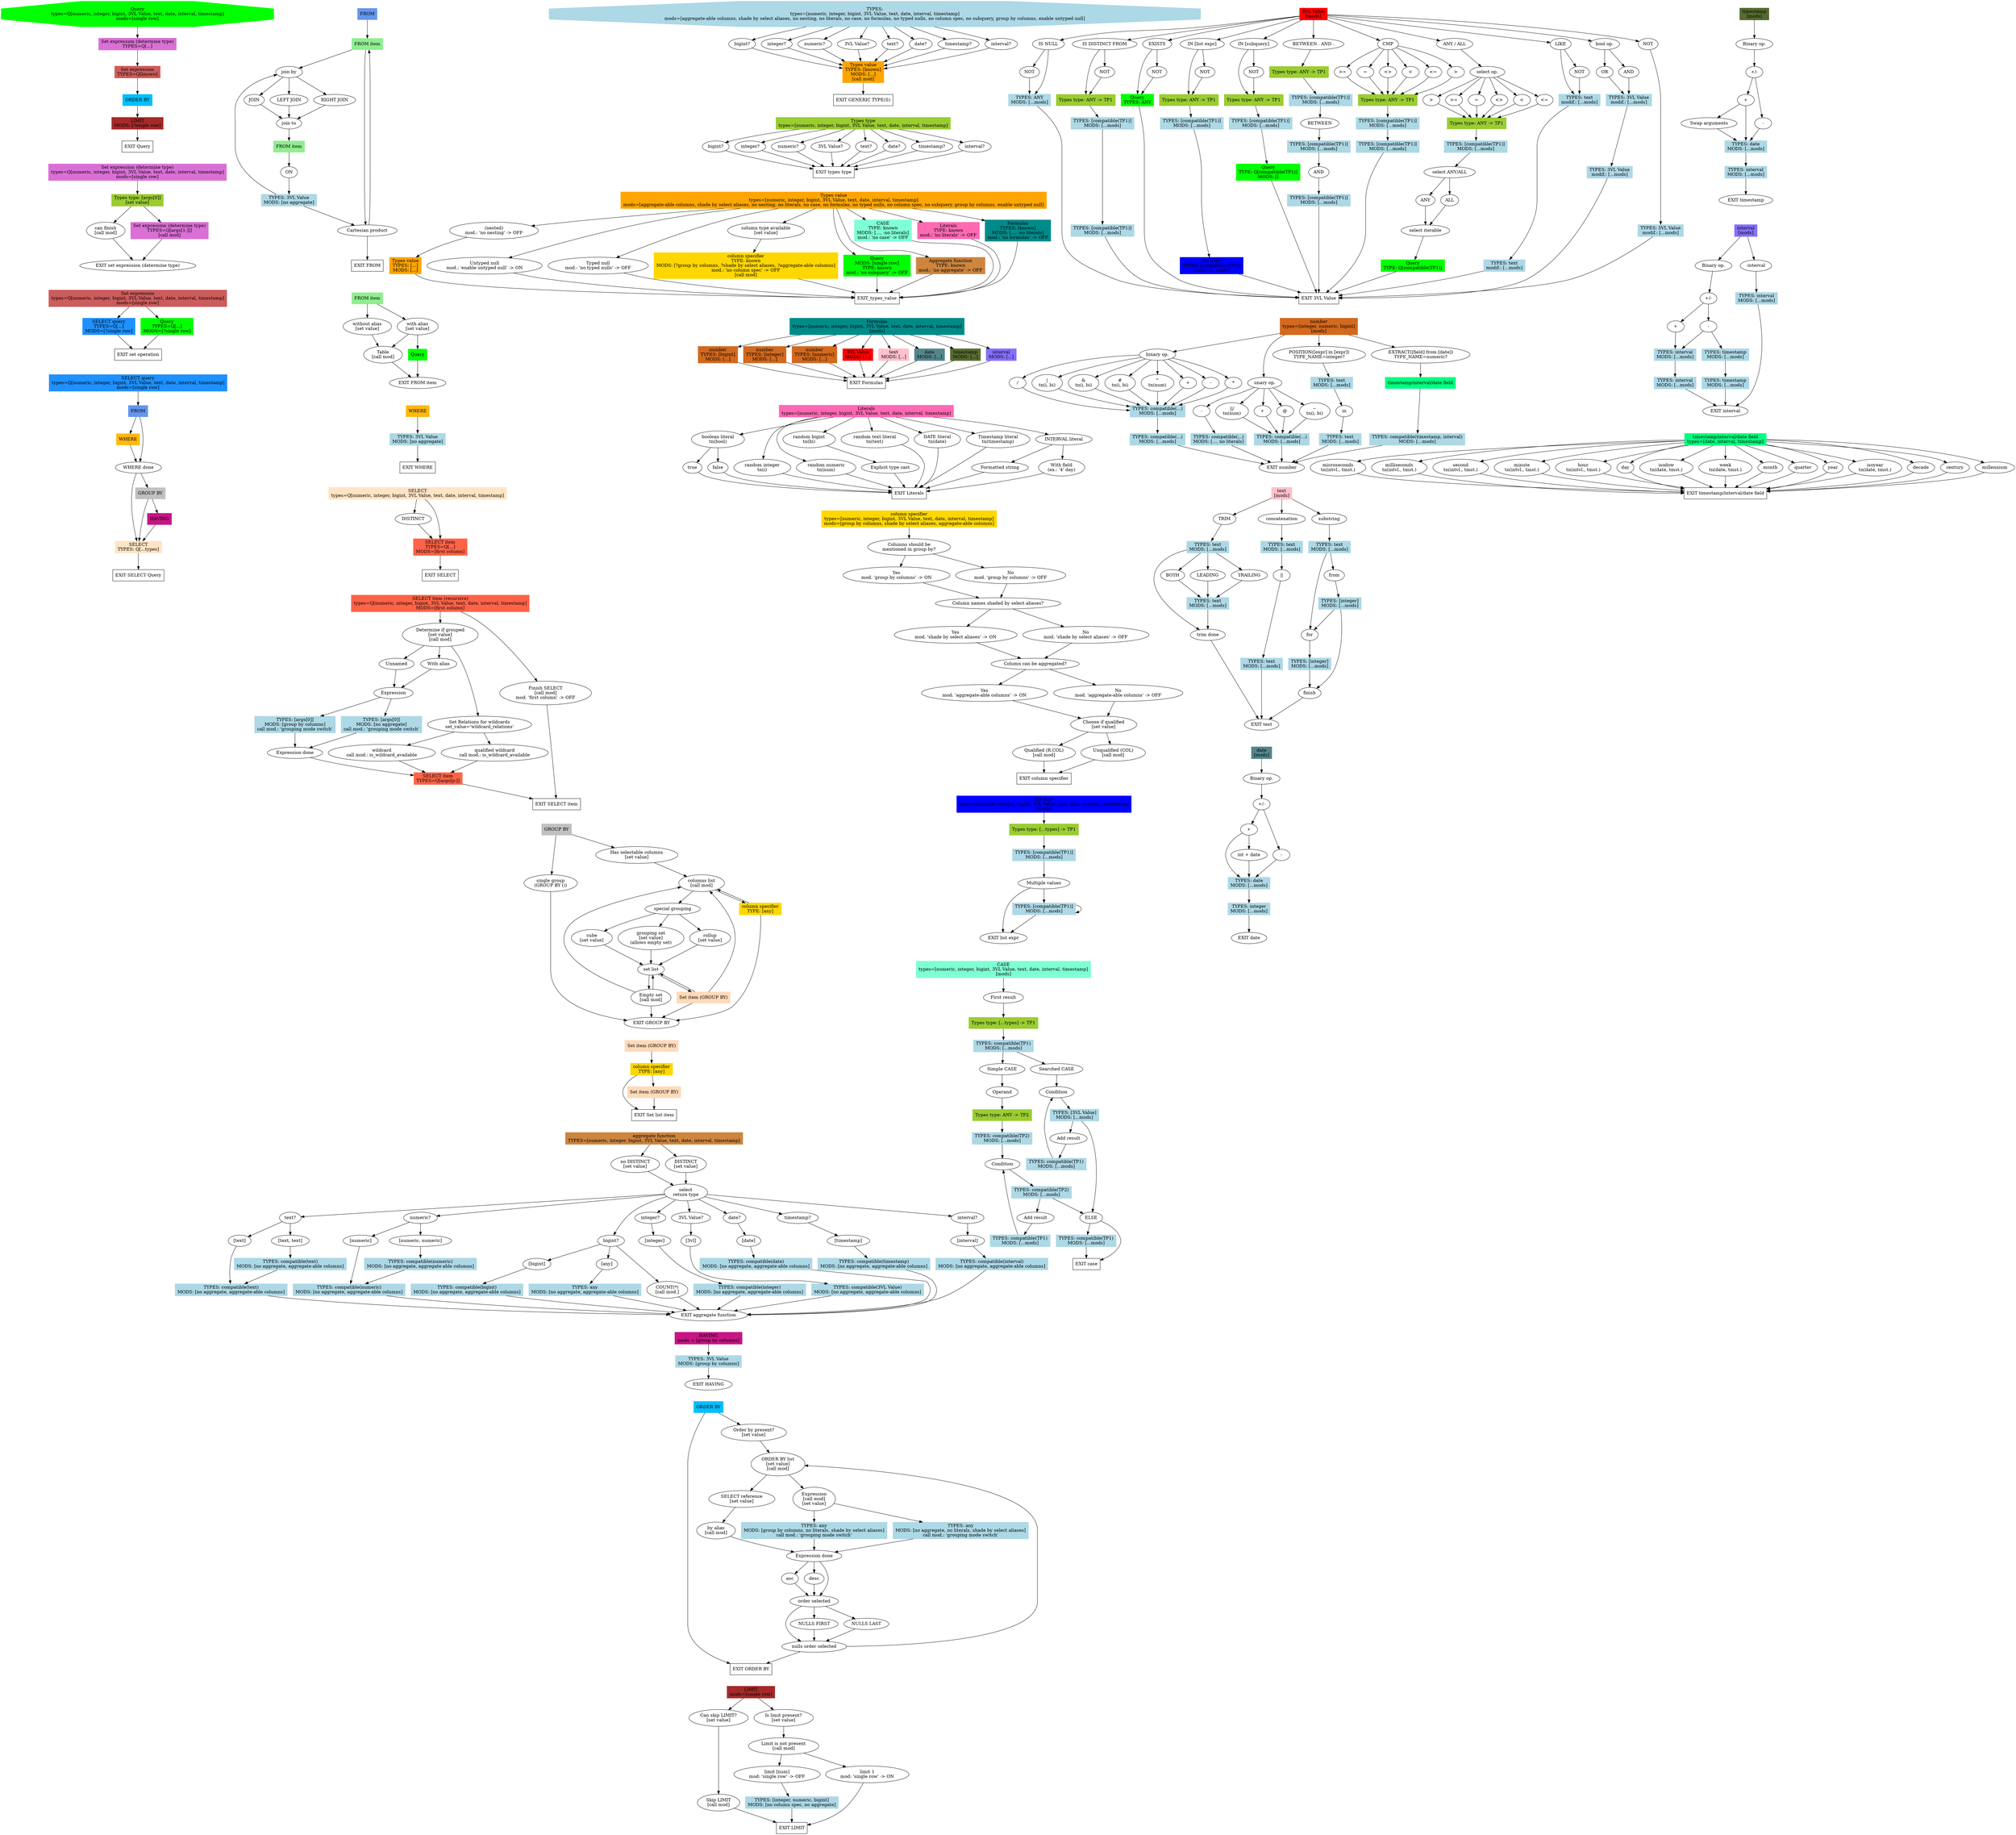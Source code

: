 # Structure is ALWAYS as follows:
# 1. General rule is place function definitions inside their own subgraphs.
# 2. Functional node begins from the node_name node.

# 3. Function definitions & calls look as follows:
# 1) Definitions:
# subgraph def_{node_name} {
#     {node_name} [
#         TYPES="[{type_name}, ...]" (multiple type variants can be choosen, none can be choosen)
#         MODS="[{mod_name}, ...]"
#         uses_wrapped_types="true" (whether to wrap types into the subgraph's type, if subgraph has an inner type)
#         ...
#     ]
#     EXIT_{node_name} [label="EXIT {node_label}"]
#     ...
# }
# 2) Calls (execution will move to a root of a different subgraph):
#     call{caller_num}_{node_name} [
#         TYPES="[{type_name}, ...]" OR "[any]" OR "[known]" OR "[compatible]" OR "[...]" (passes all argument types further),
#         MODS="[{mod_name}, ...]" OR "[...]" (passes all argument modifiers further),
#         ...
#     ]
#
# TYPE, TYPES and MOD in definitions are only for type-checking.
# All specified types of modifiers (TYPE, TYPES, MOD) are required to be passed by caller.
# If TYPES="[any]", all types are selected.
# If TYPES="[compatible]" or TYPES="[known]", the types are popped from the reprective stacks.
# from the respective stacks

# 4. Typed node (with a question mark at the end in definition label):
# {node_name} [TYPE_NAME="type_name"]
# TYPE_NAME is the name of a type listed in function declaration.
# The node will be turned off or on respective to the types passed to function call.

# 4.1 A node with a modifier
# {node_name} [modifier="[trig_name]", modifier_mode="on"/"off"]
# if `modifier` is present in the modifiers, turn the node on or off according to the modifier_mode.

# 4.2 A node with a call modifier
# {node_name} [call_modifier="[call_trig_name]"]
# if the function corresponding to call_trig_name returns true (handler registered in code),
# the node is on. Otherwise, it is off.

# 5. Exit a callable node:
# EXIT_{node_name} [label="EXIT {node_label}"]

# 6. Call a callable node with params:
# call{caller_num}_{node_name} [TYPES={...}, MODS={...}, ...]
# ... -> call...
# there can be multiple callers, so each caller should have a unique id
# values of TYPES and MOD are exact mathes to those in definition

# 7. Call a callable node without params:
# call{caller_num}_{node_name} [...]
# ... -> call...

# 8. These are ignored:
# 1) ... -> ... [color=none]
# 2) Graphviz params in [] (label, shape...)

# 9. Define a node before referencing it:
# FROM []
# Query -> FROM

# 10. Don't do this:
# ... -> ... -> ...

# 11. subgraph ignore {} is completely ignored

# 12. Do NOT use block comments /* */

# 13 [temporary]. Mark nodes that will generate a literal value with 100%
# probability as node[literal="t"]

# 14. To use modifiers provided in arguments, mark a node with modifier="MOD. NAME", modifier_mode="off" / modifier_mode="on"

digraph G {
    subgraph def_Query {
        Query [TYPES="Q[numeric, integer, bigint, 3VL Value, text, date, interval, timestamp]", MODS="[single row]", label="Query\ntypes=Q[numeric, integer, bigint, 3VL Value, text, date, interval, timestamp]\nmods=[single row]", shape=octagon, style=filled, color=green]
        EXIT_Query [label="EXIT Query", shape=rectangle]

        call1_set_expression_determine_type [TYPES="Q[...]", label="Set expression (determine type)\nTYPES=Q[...]", shape=rectangle, color=orchid, style=filled]
        Query -> call1_set_expression_determine_type

        call0_set_expression [TYPES="Q[known]", MODS="[?single row]", label="Set expression\nTYPES=Q[known]", shape=rectangle, color=indianred, style=filled]
        call1_set_expression_determine_type -> call0_set_expression

        call0_ORDER_BY [label="ORDER BY", shape=rectangle, style=filled, color=deepskyblue]
        call0_set_expression -> call0_ORDER_BY

        call0_LIMIT [label="LIMIT\nMODS: [?single row]", MODS="[?single row]", shape=rectangle, style=filled, color=brown]
        call0_ORDER_BY -> call0_LIMIT
        call0_LIMIT -> EXIT_Query
    }

    subgraph def_set_expression_determine_type {
        set_expression_determine_type [TYPES="Q[numeric, integer, bigint, 3VL Value, text, date, interval, timestamp]", MODS="[single row]", label="Set expression (determine type)\ntypes=Q[numeric, integer, bigint, 3VL Value, text, date, interval, timestamp]\nmods=[single row]", shape=rectangle, style=filled, color=orchid]
        EXIT_set_expression_determine_type [label="EXIT set expression (determine type)"]

        call9_types_type [TYPES="[known]", label="Types type: [args[0]]\n[set value]", shape=rectangle, color=yellowgreen, style=filled, set_value="QueryTypeNotExhaustedValue"]
        set_expression_determine_type -> call9_types_type

        set_expression_determine_type_can_finish [label="can finish\n[call mod]", call_modifier="QueryTypeNotExhaustedModifier"]
        call9_types_type -> set_expression_determine_type_can_finish
        set_expression_determine_type_can_finish -> EXIT_set_expression_determine_type

        call0_set_expression_determine_type [TYPES="Q[known]", label="Set expression (determine type)\nTYPES=Q[args[1:]]]\n[call mod]", call_modifier="QueryTypeNotExhaustedModifier", shape=rectangle, style=filled, color=orchid]
        call9_types_type -> call0_set_expression_determine_type
        call0_set_expression_determine_type -> EXIT_set_expression_determine_type
    }

    subgraph def_set_expression {
        set_expression [TYPES="Q[numeric, integer, bigint, 3VL Value, text, date, interval, timestamp]", MODS="[single row, no union except, no intersect]", label="Set expression\ntypes=Q[numeric, integer, bigint, 3VL Value, text, date, interval, timestamp]\nmods=[single row]", shape=rectangle, style=filled, color=indianred]
        EXIT_set_expression [label="EXIT set operation", shape=rectangle]

        call0_SELECT_query [TYPES="Q[...]", MODS="[?single row]", label="SELECT query\nTYPES=Q[...]\nMODS=[?single row]", shape=rectangle, color=dodgerblue, style=filled]
        set_expression -> call0_SELECT_query
        call0_SELECT_query -> EXIT_set_expression

        call7_Query [TYPES="Q[...]", MODS="[?single row]", label="Query\nTYPES=Q[...]\nMODS=[?single row]", shape=rectangle, style=filled, color=green]
        set_expression -> call7_Query
        call7_Query -> EXIT_set_expression

        // manage operation precedence entirely in graph:
        // if we have union or except, we forbid [union, except] on the right.
        // Only intersect is stronger and can be placed on the right, but left can have anything
        // if we have intersect, none are stronger, so we forbid [union, except, intersect] on the right
        // and [union, except] on the left, since intersect can still be placed on the left.

        // set_expression_set_operation [label="Set operation\nmod.: 'single row' -> OFF", modifier="single row", modifier_mode="off"]
        // set_expression -> set_expression_set_operation

        // call5_Query [TYPES="Q[...]", label="Query\nTYPES=Q[...]", shape=rectangle, style=filled, color=green]
        // call6_Query [TYPES="Q[...]", label="Query\nTYPES=Q[...]", shape=rectangle, style=filled, color=green]
        // call5_Query -> call6_Query
        // call6_Query -> EXIT_set_expression

        // call3_set_expression [TYPES="Q[...]", MODS="[no union except]" label="Set operation\nTYPES=Q[...]\nMODS=[no union except]", shape=rectangle, color=indianred, style=filled]
        // call3_set_expression -> call6_Query
        // call4_set_expression [TYPES="Q[...]", MODS="[no union except, no intersect]", label="Set operation\nTYPES=Q[...]\nMODS=[no union except, no intersect]", shape=rectangle, color=indianred, style=filled]
        // call3_set_expression -> call4_set_expression
        // call4_set_expression -> EXIT_set_expression

        // query_set_op_intersect [label="intersect\nmod.: 'no intersect' -> OFF", modifier="no intersect", modifier_mode="off"]
        // set_expression_set_operation -> query_set_op_intersect
        // query_set_op_intersect -> call3_set_expression
        // query_set_op_intersect -> call5_Query

        // call2_set_expression [TYPES="Q[...]", MODS="[]" label="Set operation\nTYPES=Q[...]\nMODS=[]", shape=rectangle, color=indianred, style=filled]
        // call2_set_expression -> call6_Query
        // call5_set_expression [TYPES="Q[...]", MODS="[no union except]", label="Set operation\nTYPES=Q[...]\nMODS=[no union except]", shape=rectangle, color=indianred, style=filled]
        // call2_set_expression -> call5_set_expression
        // call5_set_expression -> EXIT_set_expression

        // query_set_op_union [label="union\nmod.: 'no union except' -> OFF", modifier="no union except", modifier_mode="off"]
        // set_expression_set_operation -> query_set_op_union
        // query_set_op_union -> call2_set_expression
        // query_set_op_union -> call5_Query

        // query_set_op_except [label="except\nmod.: 'no union except' -> OFF", modifier="no union except", modifier_mode="off"]
        // set_expression_set_operation -> query_set_op_except
        // query_set_op_except -> call2_set_expression
        // query_set_op_except -> call5_Query
    }

    subgraph def_SELECT_query {
        SELECT_query [TYPES="Q[numeric, integer, bigint, 3VL Value, text, date, interval, timestamp]", MODS="[single row]", label="SELECT query\ntypes=Q[numeric, integer, bigint, 3VL Value, text, date, interval, timestamp]\nmods=[single row]", shape=rectangle, style=filled, color=dodgerblue]
        EXIT_SELECT_query [label="EXIT SELECT Query", shape=rectangle]

        call0_FROM [label="FROM", shape=rectangle, color=cornflowerblue, style=filled]
        SELECT_query -> call0_FROM

        call0_WHERE [label="WHERE", shape=rectangle, style=filled, color=darkgoldenrod1]
        call0_FROM -> call0_WHERE

        WHERE_done [label="WHERE done"]
        call0_FROM -> WHERE_done
        call0_WHERE -> WHERE_done

        call0_SELECT [label="SELECT\nTYPES: Q[...types]", TYPES="Q[...]", shape=rectangle, style=filled, color=bisque]
        WHERE_done -> call0_SELECT
        call0_SELECT -> EXIT_SELECT_query
        
        call0_GROUP_BY [label="GROUP BY", shape=rectangle, style=filled, color=gray]
        WHERE_done -> call0_GROUP_BY
        call0_GROUP_BY -> call0_SELECT

        call0_HAVING [label="HAVING", shape=rectangle, style=filled, color=mediumvioletred]
        call0_GROUP_BY -> call0_HAVING
        call0_HAVING -> call0_SELECT
    }

    subgraph def_FROM {
        FROM [shape=rectangle, color=cornflowerblue, style=filled]
        EXIT_FROM [label="EXIT FROM", shape=rectangle]

        // FROM -> EXIT_FROM

        call0_FROM_item [label="FROM item", shape=rectangle, style=filled, color=lightgreen]
        FROM -> call0_FROM_item

        FROM_join_by [label="join by"]
        call0_FROM_item -> FROM_join_by

        FROM_join_to [label="join to"]

        FROM_join_join [label="JOIN"]
        FROM_join_by -> FROM_join_join
        FROM_join_join -> FROM_join_to
        FROM_left_join [label="LEFT JOIN"]
        FROM_join_by -> FROM_left_join
        FROM_left_join -> FROM_join_to
        FROM_right_join [label="RIGHT JOIN"]
        FROM_join_by -> FROM_right_join
        FROM_right_join -> FROM_join_to
        // Reason for turning off: FULL JOIN is only supported with merge-joinable or hash-joinable join conditions
        // To turn this on, you have to provide 'no subquery' and possibly other mods to 'on' in case of full outer join
        // FROM_full_join [label="FULL JOIN"]
        // FROM_join_by -> FROM_full_join
        // FROM_full_join -> FROM_join_to

        FROM_join_on [label="ON"]
        call1_FROM_item [label="FROM item", shape=rectangle, style=filled, color=lightgreen]
        FROM_join_to -> call1_FROM_item
        call1_FROM_item -> FROM_join_on

        call83_types [TYPES="[3VL Value]", MODS="[no aggregate]", label="TYPES: 3VL Value\nMODS: [no aggregate]", shape=rectangle, style=filled, color=lightblue]
        FROM_join_on -> call83_types
        call83_types -> FROM_join_by

        FROM_cartesian_product [label="Cartesian product"]
        FROM_cartesian_product -> EXIT_FROM
        call0_FROM_item -> FROM_cartesian_product
        FROM_cartesian_product -> call0_FROM_item
        call83_types -> FROM_cartesian_product
    }

    subgraph def_FROM_item {
        FROM_item [label="FROM item", shape=rectangle, style=filled, color=lightgreen]
        EXIT_FROM_item [label="EXIT FROM item"]

        FROM_item_alias [label="with alias\n[set value]", set_value="available_table_names"]
        FROM_item -> FROM_item_alias

        FROM_item_no_alias [label="without alias\n[set value]", set_value="available_table_names"]
        FROM_item -> FROM_item_no_alias

        FROM_item_table [label="Table\n[call mod]", call_modifier="from_table_names_available"]
        FROM_item_no_alias -> FROM_item_table
        FROM_item_alias -> FROM_item_table
        FROM_item_table -> EXIT_FROM_item

        call0_Query [label="Query", shape=rectangle, TYPES="Q[any]", MODS="[]", style=filled, color=green]
        FROM_item_alias -> call0_Query
        call0_Query -> EXIT_FROM_item
    }

    subgraph def_WHERE {
        WHERE [label="WHERE", shape=rectangle, style=filled, color=darkgoldenrod1]
        EXIT_WHERE [label="EXIT WHERE", shape=rectangle]

        call53_types [TYPES="[3VL Value]", MODS="[no aggregate]", label="TYPES: 3VL Value\nMODS: [no aggregate]", shape=rectangle, style=filled, color=lightblue]
        WHERE -> call53_types
        call53_types -> EXIT_WHERE
    }

    subgraph def_SELECT {
        SELECT [TYPES="Q[numeric, integer, bigint, 3VL Value, text, date, interval, timestamp]", MODS="[]", label="SELECT\ntypes=Q[numeric, integer, bigint, 3VL Value, text, date, interval, timestamp]", shape=rectangle, style=filled, color=bisque]
        EXIT_SELECT [label="EXIT SELECT", shape=rectangle]

        SELECT_DISTINCT [label="DISTINCT"]
        SELECT -> SELECT_DISTINCT

        call0_SELECT_item [TYPES="Q[...]", MODS="[first column]", label="SELECT item\nTYPES=Q[...]\nMODS=[first column]", shape=rectangle, style=filled, color=tomato]

        SELECT_DISTINCT -> call0_SELECT_item
        SELECT -> call0_SELECT_item

        call0_SELECT_item -> EXIT_SELECT
    }

    subgraph def_SELECT_item {
        SELECT_item [TYPES="Q[numeric, integer, bigint, 3VL Value, text, date, interval, timestamp]", MODS="[first column]", label="SELECT item (recursive)\ntypes=Q[numeric, integer, bigint, 3VL Value, text, date, interval, timestamp]\nMODS=[first column]", shape=rectangle, style=filled, color=tomato]
        EXIT_SELECT_item [label="EXIT SELECT item", shape=rectangle]

        SELECT_item_grouping_enabled [label="Determine if grouped\n[set value]\n[call mod]", set_value="grouping_enabled", call_modifier="CanAddMoreColumnsModifier"]
        SELECT_item -> SELECT_item_grouping_enabled

        SELECT_item_can_finish [label="Finish SELECT\n[call mod]\nmod. 'first column' -> OFF", call_modifier="CanAddMoreColumnsModifier", modifier="first column", modifier_mode="off"]
        SELECT_item -> SELECT_item_can_finish
        SELECT_item_can_finish -> EXIT_SELECT_item

        // no longer the first column
        call1_SELECT_item [TYPES="Q[known]", MODS="[]", label="SELECT item\nTYPES=Q[args[p:]]", shape=rectangle, style=filled, color=tomato]
        call1_SELECT_item -> EXIT_SELECT_item

        SELECT_unnamed_expr [label="Unnamed"]
        SELECT_expr_with_alias [label="With alias"]
        SELECT_item_grouping_enabled -> SELECT_unnamed_expr
        SELECT_item_grouping_enabled -> SELECT_expr_with_alias

        select_expr [label="Expression"]
        SELECT_unnamed_expr -> select_expr
        SELECT_expr_with_alias -> select_expr
        select_expr_done [label="Expression done"]
        select_expr_done -> call1_SELECT_item
        call73_types [label="TYPES: [args[0]]\nMODS: [group by columns]\ncall mod.: 'grouping mode switch'", TYPES="[known]", MODS="[group by columns]", call_modifier="grouping mode switch", shape=rectangle, style=filled, color=lightblue]
        select_expr -> call73_types
        call73_types -> select_expr_done
        call54_types [label="TYPES: [args[0]]\nMODS: [no aggregate]\ncall mod.: 'grouping mode switch'", TYPES="[known]", MODS="[no aggregate]", call_modifier="grouping mode switch", shape=rectangle, style=filled, color=lightblue]
        select_expr -> call54_types
        call54_types -> select_expr_done

        SELECT_tables_eligible_for_wildcard [label="Set Relations for wildcards\nset_value='wildcard_relations'", set_value="wildcard_relations"]
        SELECT_item_grouping_enabled -> SELECT_tables_eligible_for_wildcard

        SELECT_wildcard [label="wildcard\ncall mod.: is_wildcard_available", call_modifier="is_wildcard_available"]
        SELECT_tables_eligible_for_wildcard -> SELECT_wildcard
        SELECT_wildcard -> call1_SELECT_item

        SELECT_qualified_wildcard [label="qualified wildcard\ncall mod.: is_wildcard_available", call_modifier="is_wildcard_available"]
        SELECT_tables_eligible_for_wildcard -> SELECT_qualified_wildcard
        SELECT_qualified_wildcard -> call1_SELECT_item
    }

    subgraph def_GROUP_BY {
        GROUP_BY [label="GROUP BY", shape=rectangle, style=filled, color=gray]
        EXIT_GROUP_BY [label="EXIT GROUP BY"]

        group_by_single_group [label="single group\n(GROUP BY ())"]
        GROUP_BY -> group_by_single_group
        group_by_single_group -> EXIT_GROUP_BY

        has_accessible_columns [label="Has selectable columns\n[set value]", set_value="has_accessible_cols"]
        GROUP_BY -> has_accessible_columns
        grouping_column_list [label="columns list\n[call mod]", call_modifier="has_accessible_cols_mod"]
        has_accessible_columns -> grouping_column_list

        call1_column_spec [TYPES="[any]", MODS="[]", label="column specifier\nTYPE: [any]", shape=rectangle, style=filled, color=gold]
        grouping_column_list -> call1_column_spec
        call1_column_spec -> grouping_column_list
        call1_column_spec -> EXIT_GROUP_BY

        special_grouping [label="special grouping"]
        grouping_column_list -> special_grouping
        set_list [label="set list"]
        set_list_empty_allowed [label="Empty set\n[call mod]", call_modifier="empty set allowed"]
        set_list -> set_list_empty_allowed
        set_list_empty_allowed -> set_list
        set_list_empty_allowed -> grouping_column_list
        set_list_empty_allowed -> EXIT_GROUP_BY

        grouping_rollup [label="rollup\n[set value]", set_value="is_grouping_sets"]
        special_grouping -> grouping_rollup
        grouping_rollup -> set_list

        grouping_cube [label="cube\n[set value]", set_value="is_grouping_sets"]
        special_grouping -> grouping_cube
        grouping_cube -> set_list

        grouping_set [label="grouping set\n[set value]\n(allows empty set)", set_value="is_grouping_sets"]
        special_grouping -> grouping_set
        grouping_set -> set_list

        call1_set_item [label="Set item (GROUP BY)", shape=rectangle, style=filled, color=peachpuff]
        set_list -> call1_set_item
        call1_set_item -> set_list
        call1_set_item -> EXIT_GROUP_BY
        call1_set_item -> grouping_column_list
    }

    subgraph def_set_item {
        set_item [label="Set item (GROUP BY)", shape=rectangle, style=filled, color=peachpuff]
        EXIT_set_item [label="EXIT Set list item", shape=rectangle]
        
        call2_column_spec [TYPES="[any]", MODS="[]", label="column specifier\nTYPE: [any]", shape=rectangle, style=filled, color=gold]
        set_item -> call2_column_spec
        call2_column_spec -> EXIT_set_item

        call0_set_item [label="Set item (GROUP BY)", shape=rectangle, style=filled, color=peachpuff]
        call2_column_spec -> call0_set_item
        call0_set_item -> EXIT_set_item
    }

    subgraph def_aggregate_function {
        aggregate_function [TYPES="[numeric, integer, bigint, 3VL Value, text, date, interval, timestamp]", label="aggregate function\nTYPES=[numeric, integer, bigint, 3VL Value, text, date, interval, timestamp]", shape=rectangle, style=filled, color=peru]
        EXIT_aggregate_function [label="EXIT aggregate function"]

        aggregate_select_return_type [label="select\nreturn type"]
        aggregate_not_distinct[label="no DISTINCT\n[set value]", set_value="distinct_aggr"]
        aggregate_function -> aggregate_not_distinct
        aggregate_not_distinct -> aggregate_select_return_type
        aggregate_distinct[label="DISTINCT\n[set value]", set_value="distinct_aggr"]
        aggregate_function -> aggregate_distinct
        aggregate_distinct -> aggregate_select_return_type


        aggregate_select_type_text[TYPE_NAME="text", label="text?"]
        aggregate_select_return_type -> aggregate_select_type_text

        arg_single_text [label="[text]"]
        aggregate_select_type_text -> arg_single_text
        call63_types [TYPES="[compatible]", label="TYPES: compatible(text)\nMODS: [no aggregate, aggregate-able columns]", MODS="[no aggregate, aggregate-able columns]", shape=rectangle, style=filled, color=lightblue]
        arg_single_text -> call63_types
        call63_types -> EXIT_aggregate_function

        arg_double_text [label="[text, text]"]
        call74_types [TYPES="[compatible]", label="TYPES: compatible(text)\nMODS: [no aggregate, aggregate-able columns]", MODS="[no aggregate, aggregate-able columns]", shape=rectangle, style=filled, color=lightblue]
        aggregate_select_type_text -> arg_double_text
        arg_double_text -> call74_types
        call74_types -> call63_types


        aggregate_select_type_numeric[TYPE_NAME="numeric", label="numeric?"]
        aggregate_select_return_type -> aggregate_select_type_numeric

        arg_single_numeric [label="[numeric]"]
        aggregate_select_type_numeric -> arg_single_numeric
        call66_types [TYPES="[compatible]", label="TYPES: compatible(numeric)\nMODS: [no aggregate, aggregate-able columns]", MODS="[no aggregate, aggregate-able columns]", shape=rectangle, style=filled, color=lightblue]
        arg_single_numeric -> call66_types
        call66_types -> EXIT_aggregate_function
        
        arg_double_numeric [label="[numeric, numeric]"]
        aggregate_select_type_numeric -> arg_double_numeric   
        call68_types[TYPES="[compatible]", label="TYPES: compatible(numeric)\nMODS: [no aggregate, aggregate-able columns]", MODS="[no aggregate, aggregate-able columns]", shape=rectangle, style=filled, color=lightblue]
        arg_double_numeric -> call68_types
        call68_types -> call66_types


        aggregate_select_type_bigint[TYPE_NAME="bigint", label="bigint?"]
        aggregate_select_return_type -> aggregate_select_type_bigint

        arg_bigint [label="[bigint]"]
        aggregate_select_type_bigint -> arg_bigint
        call75_types [TYPES="[compatible]", label="TYPES: compatible(bigint)\nMODS: [no aggregate, aggregate-able columns]", MODS="[no aggregate, aggregate-able columns]", shape=rectangle, style=filled, color=lightblue]
        arg_bigint -> call75_types
        call75_types -> EXIT_aggregate_function

        arg_bigint_any [label="[any]"]
        aggregate_select_type_bigint -> arg_bigint_any
        call65_types [TYPES="[any]", label="TYPES: any\nMODS: [no aggregate, aggregate-able columns]", MODS="[no aggregate, aggregate-able columns]", shape=rectangle, style=filled, color=lightblue]
        arg_bigint_any -> call65_types
        call65_types -> EXIT_aggregate_function

        arg_star [label="COUNT(*)\n[call mod.]", call_modifier="distinct_aggr_mod"]
        aggregate_select_type_bigint -> arg_star
        arg_star -> EXIT_aggregate_function


        aggregate_select_type_integer[TYPE_NAME="integer", label="integer?"]
        aggregate_select_return_type -> aggregate_select_type_integer

        arg_integer [label="[integer]"]
        aggregate_select_type_integer -> arg_integer
        call71_types [TYPES="[compatible]", label="TYPES: compatible(integer)\nMODS: [no aggregate, aggregate-able columns]", MODS="[no aggregate, aggregate-able columns]", shape=rectangle, style=filled, color=lightblue]
        arg_integer -> call71_types
        call71_types -> EXIT_aggregate_function


        aggregate_select_type_bool[TYPE_NAME="3VL Value", label="3VL Value?"]
        aggregate_select_return_type -> aggregate_select_type_bool

        arg_single_3vl [label="[3vl]"]
        aggregate_select_type_bool -> arg_single_3vl
        call64_types [TYPES="[compatible]", label="TYPES: compatible(3VL Value)\nMODS: [no aggregate, aggregate-able columns]", MODS="[no aggregate, aggregate-able columns]", shape=rectangle, style=filled, color=lightblue]
        arg_single_3vl -> call64_types
        call64_types -> EXIT_aggregate_function


        aggregate_select_type_date [TYPE_NAME="date", label="date?"]
        aggregate_select_return_type -> aggregate_select_type_date

        arg_date [label="[date]"]
        aggregate_select_type_date -> arg_date
        call72_types [TYPES="[compatible]", label="TYPES: compatible(date)\nMODS: [no aggregate, aggregate-able columns]", MODS="[no aggregate, aggregate-able columns]", shape=rectangle, style=filled, color=lightblue]
        arg_date -> call72_types
        call72_types -> EXIT_aggregate_function


        aggregate_select_type_timestamp [TYPE_NAME="timestamp", label="timestamp?"]
        aggregate_select_return_type -> aggregate_select_type_timestamp

        arg_timestamp [label="[timestamp]"]
        aggregate_select_type_timestamp -> arg_timestamp
        call96_types [TYPES="[compatible]", label="TYPES: compatible(timestamp)\nMODS: [no aggregate, aggregate-able columns]", MODS="[no aggregate, aggregate-able columns]", shape=rectangle, style=filled, color=lightblue]
        arg_timestamp -> call96_types
        call96_types -> EXIT_aggregate_function


        aggregate_select_type_interval [TYPE_NAME="interval", label="interval?"]
        aggregate_select_return_type -> aggregate_select_type_interval

        arg_interval [label="[interval]"]
        aggregate_select_type_interval -> arg_interval
        call90_types [TYPES="[compatible]", label="TYPES: compatible(interval)\nMODS: [no aggregate, aggregate-able columns]", MODS="[no aggregate, aggregate-able columns]", shape=rectangle, style=filled, color=lightblue]
        arg_interval -> call90_types
        call90_types -> EXIT_aggregate_function
    }

    subgraph def_HAVING {
        HAVING [label="HAVING\nmods = [group by columns]", MODS="[group by columns]", shape=rectangle, style=filled, color=mediumvioletred]
        EXIT_HAVING [label="EXIT HAVING"]

        call45_types [TYPES="[3VL Value]", MODS="[group by columns]", label="TYPES: 3VL Value\nMODS: [group by columns]", shape=rectangle, style=filled, color=lightblue]
        HAVING -> call45_types
        call45_types -> EXIT_HAVING
    }

    subgraph def_ORDER_BY {
        ORDER_BY [label="ORDER BY", shape=rectangle, style=filled, color=deepskyblue]
        EXIT_ORDER_BY [label="EXIT ORDER BY", shape=rectangle]

        ORDER_BY -> EXIT_ORDER_BY

        // order by basically functions like SELECT w/o aliases
        // but no literals are allowed, and you also can
        // reference SELECT by aliases/numbers, and the priority
        // is on the SELECT, when ambiguous between select and from.

        // new state that set the value "OrderByPresentValue"
        // order_by_list should have modifier "OrderByPresentModifier"

        order_by_check_order_by_present [label="Order by present?\n[set value]", set_value="OrderByPresentValue"]
        ORDER_BY -> order_by_check_order_by_present

        order_by_list [label="ORDER BY list\n[set value]\n[call mod]", set_value="OrderByExpressionAllowedValue", call_modifier="OrderByPresentModifier"]
        order_by_check_order_by_present -> order_by_list
        order_by_expr_done [label="Expression done"]

        order_by_select_reference [label="SELECT reference\n[set value]", set_value="select_has_accessible_columns"]
        order_by_list -> order_by_select_reference
        order_by_select_reference_by_alias [label="by alias\n[call mod]", call_modifier="select_has_accessible_columns_mod"]
        order_by_select_reference -> order_by_select_reference_by_alias
        order_by_select_reference_by_alias -> order_by_expr_done

        order_by_expr [label="Expression\n[call mod]\n[set value]", call_modifier="OrderByExpressionAllowedModifier", set_value="grouping_enabled"]
        order_by_list -> order_by_expr

        call84_types [label="TYPES: any\nMODS: [group by columns, no literals, shade by select aliases]\ncall mod.: 'grouping mode switch'", TYPES="[any]", MODS="[group by columns, no literals, shade by select aliases]", call_modifier="grouping mode switch", shape=rectangle, style=filled, color=lightblue]
        order_by_expr -> call84_types
        call84_types -> order_by_expr_done
        call85_types [label="TYPES: any\nMODS: [no aggregate, no literals, shade by select aliases]\ncall mod.: 'grouping mode switch'", TYPES="[any]", MODS="[no aggregate, no literals, shade by select aliases]", call_modifier="grouping mode switch", shape=rectangle, style=filled, color=lightblue]
        order_by_expr -> call85_types
        call85_types -> order_by_expr_done

        order_by_order_selected [label="order selected"]
        order_by_expr_done -> order_by_order_selected
        order_by_asc [label="asc"]
        order_by_expr_done -> order_by_asc
        order_by_asc -> order_by_order_selected
        order_by_desc [label="desc"]
        order_by_expr_done -> order_by_desc
        order_by_desc -> order_by_order_selected

        order_by_nulls_order_selected [label="nulls order selected"]
        order_by_order_selected -> order_by_nulls_order_selected
        order_by_nulls_order_selected -> order_by_list
        order_by_nulls_order_selected -> EXIT_ORDER_BY
        order_by_nulls_first [label="NULLS FIRST"]
        order_by_order_selected -> order_by_nulls_first
        order_by_nulls_first -> order_by_nulls_order_selected
        order_by_nulls_last [label="NULLS LAST"]
        order_by_order_selected -> order_by_nulls_last
        order_by_nulls_last -> order_by_nulls_order_selected
    }

    subgraph def_LIMIT {
        LIMIT [MODS="[single row]", label="LIMIT\nmods=[single row]", shape=rectangle, style=filled, color=brown]
        EXIT_LIMIT [label="EXIT LIMIT", shape=rectangle]

        query_can_skip_limit_set_val [label="Can skip LIMIT?\n[set value]", set_value="can_skip_limit"]
        LIMIT -> query_can_skip_limit_set_val
        query_can_skip_limit [label="Skip LIMIT\n[call mod]", call_modifier="can_skip_limit_mod"]
        query_can_skip_limit_set_val -> query_can_skip_limit
        query_can_skip_limit -> EXIT_LIMIT

        is_limit_present [label="Is limit present?\n[set value]", set_value="LimitIsNotPresentValue"]
        LIMIT -> is_limit_present
        limit_not_present [label="Limit is not present\n[call mod]", call_modifier="LimitIsNotPresentModifier"]
        is_limit_present -> limit_not_present

        single_row_true [label="limit 1\nmod: 'single row' -> ON", modifier="single row", modifier_mode="on"]
        limit_not_present -> single_row_true
        single_row_true -> EXIT_LIMIT

        limit_num [label="limit [num]\nmod: 'single row' -> OFF", modifier="single row", modifier_mode="off"]
        limit_not_present -> limit_num
        call52_types [TYPES="[integer, numeric, bigint]", MODS="[no column spec, no aggregate]", label="TYPES: [integer, numeric, bigint]\nMODS: [no column spec, no aggregate]", shape=rectangle, style=filled, color=lightblue]
        limit_num -> call52_types
        call52_types -> EXIT_LIMIT
    }

    subgraph def_types {
        types [TYPES="[numeric, integer, bigint, 3VL Value, text, date, interval, timestamp]", MODS="[aggregate-able columns, shade by select aliases, no nesting, no literals, no case, no formulas, no typed nulls, no column spec, no subquery, group by columns, enable untyped null, no aggregate]", label="TYPES:\ntypes=[numeric, integer, bigint, 3VL Value, text, date, interval, timestamp]\nmods=[aggregate-able columns, shade by select aliases, no nesting, no literals, no case, no formulas, no typed nulls, no column spec, no subquery, group by columns, enable untyped null]", shape=octagon, style=filled, color=lightblue]
        EXIT_types [label="EXIT GENERIC TYPE(S)", shape=rectangle]

        call0_types_value [TYPES="[known]", MODS="[...]", label="Types value\nTYPES: [known]\nMODS: [...]\n[call mod]", call_modifier="is_column_type_available_gate", shape=rectangle, style=filled, color=orange]
        call0_types_value -> EXIT_types

        types_select_type_bigint[TYPE_NAME="bigint", label="bigint?", set_value="is_column_type_available_val"]
        types -> types_select_type_bigint
        types_select_type_bigint -> call0_types_value

        types_select_type_integer[TYPE_NAME="integer", label="integer?", set_value="is_column_type_available_val"]
        types -> types_select_type_integer
        types_select_type_integer -> call0_types_value

        types_select_type_numeric[TYPE_NAME="numeric", label="numeric?", set_value="is_column_type_available_val"]
        types -> types_select_type_numeric
        types_select_type_numeric -> call0_types_value

        types_select_type_3vl[TYPE_NAME="3VL Value", label="3VL Value?", set_value="is_column_type_available_val"]
        types -> types_select_type_3vl
        types_select_type_3vl -> call0_types_value

        types_select_type_text[TYPE_NAME="text", label="text?", set_value="is_column_type_available_val"]
        types -> types_select_type_text
        types_select_type_text -> call0_types_value

        types_select_type_date[TYPE_NAME="date", label="date?", set_value="is_column_type_available_val"]
        types -> types_select_type_date
        types_select_type_date -> call0_types_value

        types_select_type_timestamp[TYPE_NAME="timestamp", label="timestamp?", set_value="is_column_type_available_val"]
        types -> types_select_type_timestamp
        types_select_type_timestamp -> call0_types_value

        types_select_type_interval[TYPE_NAME="interval", label="interval?", set_value="is_column_type_available_val"]
        types -> types_select_type_interval
        types_select_type_interval -> call0_types_value
    }

    subgraph def_types_type {
        types_type [TYPES="[numeric, integer, bigint, 3VL Value, text, date, interval, timestamp]", label="Types type\ntypes=[numeric, integer, bigint, 3VL Value, text, date, interval, timestamp]", shape=rectangle, style=filled, color=yellowgreen]
        EXIT_types_type [label="EXIT types type", shape=rectangle]

        types_type_bigint[TYPE_NAME="bigint", label="bigint?"]
        types_type -> types_type_bigint
        types_type_bigint -> EXIT_types_type

        types_type_integer[TYPE_NAME="integer", label="integer?"]
        types_type -> types_type_integer
        types_type_integer -> EXIT_types_type

        types_type_numeric[TYPE_NAME="numeric", label="numeric?"]
        types_type -> types_type_numeric
        types_type_numeric -> EXIT_types_type

        types_type_3vl[TYPE_NAME="3VL Value", label="3VL Value?"]
        types_type -> types_type_3vl
        types_type_3vl -> EXIT_types_type

        types_type_text[TYPE_NAME="text", label="text?"]
        types_type -> types_type_text
        types_type_text -> EXIT_types_type

        types_type_date[TYPE_NAME="date", label="date?"]
        types_type -> types_type_date
        types_type_date -> EXIT_types_type

        types_type_timestamp[TYPE_NAME="timestamp", label="timestamp?"]
        types_type -> types_type_timestamp
        types_type_timestamp -> EXIT_types_type

        types_type_interval[TYPE_NAME="interval", label="interval?"]
        types_type -> types_type_interval
        types_type_interval -> EXIT_types_type
    }

    subgraph def_types_value {
        types_value [TYPES="[numeric, integer, bigint, 3VL Value, text, date, interval, timestamp]", MODS="[aggregate-able columns, shade by select aliases, no nesting, no literals, no case, no formulas, no typed nulls, no column spec, no subquery, group by columns, enable untyped null, no aggregate]", label="Types value\ntypes=[numeric, integer, bigint, 3VL Value, text, date, interval, timestamp]\nmods=[aggregate-able columns, shade by select aliases, no nesting, no literals, no case, no formulas, no typed nulls, no column spec, no subquery, group by columns, enable untyped null]", shape=rectangle, style=filled, color=orange]
        EXIT_types_value [shape=rectangle]

        types_value_nested [label="(nested)\nmod.: 'no nesting' -> OFF", modifier="no nesting", modifier_mode="off"]
        types_value -> types_value_nested
        call1_types_value [TYPES="[...]", MODS="[...]", label="Types value\nTYPES: [...]\nMODS: [...]", shape=rectangle, style=filled, color=orange]
        types_value_nested -> call1_types_value
        call1_types_value -> EXIT_types_value

        types_value_null [label="Untyped null\nmod.: 'enable untyped null' -> ON", modifier="enable untyped null", modifier_mode="on"]
        types_value -> types_value_null
        types_value_null -> EXIT_types_value

        types_value_typed_null [label="Typed null\nmod.: 'no typed nulls' -> OFF", modifier="no typed nulls", modifier_mode="off"]
        types_value -> types_value_typed_null
        types_value_typed_null -> EXIT_types_value

        column_type_available [label="column type available\n[set value]", set_value="is_column_type_available_val"]
        types_value -> column_type_available
        call0_column_spec [TYPES="[known]", MODS="[?group by columns, ?shade by select aliases, ?aggregate-able columns]", modifier="no column spec", modifier_mode="off", call_modifier="is_column_type_available_gate", label="column specifier\nTYPE: known\nMODS: [?group by columns, ?shade by select aliases, ?aggregate-able columns]\nmod.: 'no column spec' -> OFF\n[call mod]", shape=rectangle, style=filled, color=gold]
        column_type_available -> call0_column_spec
        call0_column_spec -> EXIT_types_value

        call1_Query [TYPES="Q[known]", MODS="[single row]", label="Query\nMODS: [single row]\nTYPE: known\nmod.: 'no subquery' -> OFF", modifier="no subquery", modifier_mode="off", shape=rectangle, style=filled, color=green]
        types_value -> call1_Query
        call1_Query -> EXIT_types_value

        call0_aggregate_function [TYPES="[known]", modifier="no aggregate", modifier_mode="off", label="Aggregate function\nTYPE: known\nmod.: 'no aggregate' -> OFF", shape=rectangle, style=filled, color=peru]
        types_value -> call0_aggregate_function
        call0_aggregate_function -> EXIT_types_value

        call0_case [TYPES="[known]", MODS="[..., -no literals]", modifier="no case", modifier_mode="off", label="CASE\nTYPE: known\nMODS: [..., -no literals]\nmod.: 'no case' -> OFF", shape=rectangle, style=filled, color=aquamarine]
        types_value -> call0_case
        call0_case -> EXIT_types_value

        call0_literals [TYPES="[known]", modifier="no literals", modifier_mode="off", label="Literals\nTYPE: known\nmod.: 'no literals' -> OFF", shape=rectangle, style=filled, color=hotpink]
        types_value -> call0_literals
        call0_literals -> EXIT_types_value

        call0_formulas [TYPES="[known]", MODS="[..., -no literals]", modifier="no formulas", modifier_mode="off", label="Formulas\nTYPES: [known]\nMODS: [..., -no literals]\nmod.: 'no formulas' -> OFF", shape=rectangle, style=filled, color=darkcyan]
        types_value -> call0_formulas
        call0_formulas -> EXIT_types_value
    }

    subgraph def_formulas {
        formulas [label="Formulas\ntypes=[numeric, integer, bigint, 3VL Value, text, date, interval, timestamp]\n[mods]", TYPES="[numeric, integer, bigint, 3VL Value, text, date, interval, timestamp]", MODS="[]", shape=rectangle, style=filled, color=darkcyan]
        EXIT_formulas [label="EXIT Formulas", shape=rectangle]

        call2_number [label="number\nTYPES: [bigint]\nMODS: [...]", TYPE_NAME="bigint", TYPES="[bigint]", MODS="[...]", shape=rectangle, style=filled, color=chocolate]
        formulas -> call2_number
        call2_number -> EXIT_formulas

        call1_number [label="number\nTYPES: [integer]\nMODS: [...]", TYPE_NAME="integer", TYPES="[integer]", MODS="[...]", shape=rectangle, style=filled, color=chocolate]
        formulas -> call1_number
        call1_number -> EXIT_formulas

        call0_number [label="number\nTYPES: [numeric]\nMODS: [...]", TYPE_NAME="numeric", TYPES="[numeric]", MODS="[...]", shape=rectangle, style=filled, color=chocolate]
        formulas -> call0_number
        call0_number -> EXIT_formulas

        call1_VAL_3 [label="3VL Value\nMODS: [...]", MODS="[...]", TYPE_NAME="3VL Value", shape=rectangle, style=filled, color=red]
        formulas -> call1_VAL_3
        call1_VAL_3 -> EXIT_formulas

        call0_text [label="text\nMODS: [...]", MODS="[...]", TYPE_NAME="text", shape=rectangle, style=filled, color=pink]
        formulas -> call0_text
        call0_text -> EXIT_formulas

        call0_date [label="date\nMODS: [...]", MODS="[...]", TYPE_NAME="date", shape=rectangle, style=filled, color=cadetblue4]
        formulas -> call0_date
        call0_date -> EXIT_formulas

        call0_timestamp [label="timestamp\nMODS: [...]", MODS="[...]", TYPE_NAME="timestamp", shape=rectangle, style=filled, color=darkolivegreen]
        formulas -> call0_timestamp
        call0_timestamp -> EXIT_formulas

        call0_interval [label="interval\nMODS: [...]", MODS="[...]", TYPE_NAME="interval", shape=rectangle, style=filled, color=lightslateblue]
        formulas -> call0_interval
        call0_interval -> EXIT_formulas
    }

    subgraph def_literals {
        literals [label="Literals\ntypes=[numeric, integer, bigint, 3VL Value, text, date, interval, timestamp]", TYPES="[numeric, integer, bigint, 3VL Value, text, date, interval, timestamp]", shape=rectangle, style=filled, color=hotpink]
        EXIT_literals [label="EXIT Literals", shape=rectangle]

        bool_literal [label="boolean literal\ntn(bool)", TYPE_NAME="3VL Value"]
        literals -> bool_literal
        true []
        bool_literal -> true
        true -> EXIT_literals
        false []
        bool_literal -> false
        false -> EXIT_literals

        number_literal_integer [label="random integer\ntn(i)", TYPE_NAME="integer"]
        literals -> number_literal_integer
        number_literal_integer -> EXIT_literals
        number_literal_numeric [label="random numeric\ntn(num)", TYPE_NAME="numeric"]
        literals -> number_literal_numeric
        number_literal_numeric -> EXIT_literals
        number_literal_bigint [label="random bigint\ntn(bi)", TYPE_NAME="bigint"]
        literals -> number_literal_bigint
        // number_literal_bigint -> EXIT_literals

        literals_explicit_cast [label="Explicit type cast"]
        number_literal_bigint -> literals_explicit_cast
        literals_explicit_cast -> EXIT_literals

        text_literal [label="random text literal\ntn(text)", TYPE_NAME="text"]
        literals -> text_literal
        text_literal -> EXIT_literals

        date_literal [label="DATE literal\ntn(date)", TYPE_NAME="date"]
        literals -> date_literal
        date_literal -> EXIT_literals

        timestamp_literal [label="Timestamp literal\ntn(timestamp)", TYPE_NAME="timestamp"]
        literals -> timestamp_literal
        timestamp_literal -> EXIT_literals

        interval_literal [label="INTERVAL literal", TYPE_NAME="interval"]
        literals -> interval_literal
        interval_literal_format_string [label="Formatted string"]
        interval_literal -> interval_literal_format_string
        interval_literal_format_string -> EXIT_literals
        interval_literal_with_field [label="With field\n(ex.: '4' day)"]
        interval_literal -> interval_literal_with_field
        interval_literal_with_field -> EXIT_literals
    }

    subgraph def_case {
        case [TYPES="[numeric, integer, bigint, 3VL Value, text, date, interval, timestamp]", MODS="[]", label="CASE\ntypes=[numeric, integer, bigint, 3VL Value, text, date, interval, timestamp]\n[mods]", shape=rectangle, style=filled, color=aquamarine]
        EXIT_case [label="EXIT case", shape=rectangle]

        case_first_result [label="First result"]
        case -> case_first_result
        call7_types_type [TYPES="[...]", label="Types type: [...types] -> TP1", shape=rectangle, color=yellowgreen, style=filled]
        case_first_result -> call7_types_type
        call82_types [TYPES="[compatible]", label="TYPES: compatible(TP1)\nMODS: [...mods]", MODS="[...]", shape=rectangle, style=filled, color=lightblue]
        call7_types_type -> call82_types
        
        case_else [label="ELSE"]
        call81_types [TYPES="[compatible]", label="TYPES: compatible(TP1)\nMODS: [...mods]", MODS="[...]", shape=rectangle, style=filled, color=lightblue]
        case_else -> call81_types
        call81_types -> EXIT_case
        case_else -> EXIT_case

        simple_case [label="Simple CASE"]
        call82_types -> simple_case

        simple_case_operand [label="Operand"]
        simple_case -> simple_case_operand
        call8_types_type [TYPES="[any]", label="Types type: ANY -> TP2", shape=rectangle, color=yellowgreen, style=filled]
        simple_case_operand -> call8_types_type
        call78_types [TYPES="[compatible]", MODS="[...]", label="TYPES: compatible(TP2)\nMODS: [...mods]", shape=rectangle, style=filled, color=lightblue]
        call8_types_type -> call78_types

        simple_case_condition [label="Condition"]
        call78_types -> simple_case_condition
        call79_types [TYPES="[compatible]", label="TYPES: compatible(TP2)\nMODS: [...mods]", MODS="[...]", shape=rectangle, style=filled, color=lightblue]
        simple_case_condition -> call79_types
        call79_types -> case_else

        simple_case_result [label="Add result"]
        call79_types -> simple_case_result
        call80_types [TYPES="[compatible]", label="TYPES: compatible(TP1)\nMODS: [...mods]", MODS="[...]", shape=rectangle, style=filled, color=lightblue]
        simple_case_result -> call80_types
        call80_types -> simple_case_condition

        searched_case [label="Searched CASE"]
        call82_types -> searched_case

        searched_case_condition [label="Condition"]
        searched_case -> searched_case_condition
        call76_types [TYPES="[3VL Value]", label="TYPES: [3VL Value]\nMODS: [...mods]", MODS="[...]", shape=rectangle, style=filled, color=lightblue]
        searched_case_condition -> call76_types
        call76_types -> case_else

        searched_case_result [label="Add result"]
        call76_types -> searched_case_result
        call77_types [TYPES="[compatible]", label="TYPES: compatible(TP1)\nMODS: [...mods]", MODS="[...]", shape=rectangle, style=filled, color=lightblue]
        searched_case_result -> call77_types
        call77_types -> searched_case_condition
    }

    subgraph def_column_spec {
        column_spec [TYPES="[numeric, integer, bigint, 3VL Value, text, date, interval, timestamp]", MODS="[group by columns, shade by select aliases, aggregate-able columns]", label="column specifier\ntypes=[numeric, integer, bigint, 3VL Value, text, date, interval, timestamp]\nmods=[group by columns, shade by select aliases, aggregate-able columns]", shape=rectangle, style=filled, color=gold]
        EXIT_column_spec [label="EXIT column specifier", shape=rectangle]

        column_spec_mentioned_in_group_by [label="Columns should be\nmentioned in group by?"]
        column_spec -> column_spec_mentioned_in_group_by
        column_spec_mentioned_in_group_by_yes [label="Yes\nmod. 'group by columns' -> ON", modifier="group by columns", modifier_mode="on"]
        column_spec_mentioned_in_group_by -> column_spec_mentioned_in_group_by_yes
        column_spec_mentioned_in_group_by_no [label="No\nmod. 'group by columns' -> OFF", modifier="group by columns", modifier_mode="off"]
        column_spec_mentioned_in_group_by -> column_spec_mentioned_in_group_by_no

        column_spec_shaded_by_select [label="Column names shaded by select aliases?"]
        column_spec_mentioned_in_group_by_yes -> column_spec_shaded_by_select
        column_spec_mentioned_in_group_by_no -> column_spec_shaded_by_select
        column_spec_shaded_by_select_yes [label="Yes\nmod. 'shade by select aliases' -> ON", modifier="shade by select aliases", modifier_mode="on"]
        column_spec_shaded_by_select -> column_spec_shaded_by_select_yes
        column_spec_shaded_by_select_no [label="No\nmod. 'shade by select aliases' -> OFF", modifier="shade by select aliases", modifier_mode="off"]
        column_spec_shaded_by_select -> column_spec_shaded_by_select_no

        column_spec_aggregatable_columns [label="Column can be aggregated?"]
        column_spec_shaded_by_select_yes -> column_spec_aggregatable_columns
        column_spec_shaded_by_select_no -> column_spec_aggregatable_columns
        column_spec_aggregatable_columns_yes [label="Yes\nmod. 'aggregate-able columns' -> ON", modifier="aggregate-able columns", modifier_mode="on"]
        column_spec_aggregatable_columns -> column_spec_aggregatable_columns_yes
        column_spec_aggregatable_columns_no [label="No\nmod. 'aggregate-able columns' -> OFF", modifier="aggregate-able columns", modifier_mode="off"]
        column_spec_aggregatable_columns -> column_spec_aggregatable_columns_no

        column_spec_choose_qualified [label="Choose if qualified\n[set value]", set_value="name_accessibility_of_selected_types_value"]
        column_spec_aggregatable_columns_yes -> column_spec_choose_qualified
        column_spec_aggregatable_columns_no -> column_spec_choose_qualified

        qualified_column_name [label="Qualified (R.COL)\n[call mod]", call_modifier="selected_types_accessible_by_naming_method"]
        column_spec_choose_qualified -> qualified_column_name
        qualified_column_name -> EXIT_column_spec

        unqualified_column_name [label="Unqualified (COL)\n[call mod]", call_modifier="selected_types_accessible_by_naming_method"]
        column_spec_choose_qualified -> unqualified_column_name
        unqualified_column_name -> EXIT_column_spec
    }

    subgraph def_list_expr {
        list_expr [TYPES="[numeric, integer, bigint, 3VL Value, text, date, interval, timestamp]", MODS="[]", label="list expr\ntypes=[numeric, integer, bigint, 3VL Value, text, date, interval, timestamp]\n[mods]", shape=rectangle, style=filled, color=blue]
        EXIT_list_expr[label="EXIT list expr"]

        call6_types_type [TYPES="[...]", label="Types type: [...types] -> TP1", shape=rectangle, color=yellowgreen, style=filled]
        list_expr -> call6_types_type
        call16_types [TYPES="[compatible]", MODS="[...]", label="TYPES: [compatible(TP1)]\nMODS: [...mods]", shape=rectangle, style=filled, color=lightblue]
        call6_types_type -> call16_types

        list_expr_multiple_values [label="Multiple values"]
        call16_types -> list_expr_multiple_values

        call49_types [TYPES="[compatible]", label="TYPES: [compatible(TP1)]\nMODS: [...mods]", MODS="[...]", shape=rectangle, style=filled, color=lightblue]
        list_expr_multiple_values -> call49_types
        list_expr_multiple_values -> EXIT_list_expr
        call49_types -> call49_types

        call49_types -> EXIT_list_expr
    }

    subgraph def_VAL_3 {
        VAL_3 [shape=rectangle, label="3VL Value\n[mods]", MODS="[]", style=filled, color=red]
        EXIT_VAL_3 [shape=rectangle, label="EXIT 3VL Value"]

        IsNull [label="IS NULL"]
        call55_types [TYPES="[any]", MODS="[...]", label="TYPES: ANY\nMODS: [...mods]", shape=rectangle, color=lightblue, style=filled]
        VAL_3 -> IsNull
        IsNull -> call55_types
        IsNull_not [label="NOT"]
        IsNull -> IsNull_not
        IsNull_not -> call55_types
        call55_types -> EXIT_VAL_3

        IsDistinctFrom [label="IS DISTINCT FROM"]
        VAL_3 -> IsDistinctFrom
        IsDistinctNOT [label="NOT"]
        IsDistinctFrom -> IsDistinctNOT
        call0_types_type [TYPES="[any]", label="Types type: ANY -> TP1", shape=rectangle, color=yellowgreen, style=filled]
        IsDistinctFrom -> call0_types_type
        IsDistinctNOT -> call0_types_type
        call56_types [TYPES="[compatible]", MODS="[...]", label="TYPES: [compatible(TP1)]\nMODS: [...mods]", shape=rectangle, color=lightblue, style=filled]
        call0_types_type -> call56_types
        call21_types [TYPES="[compatible]", MODS="[...]", label="TYPES: [compatible(TP1)]\nMODS: [...mods]", shape=rectangle, color=lightblue, style=filled]
        call56_types -> call21_types
        call21_types -> EXIT_VAL_3

        Exists_not [label="NOT"]
        Exists [label="EXISTS"]
        call2_Query [TYPES="Q[any]", MODS="[]", label="Query\nTYPES: ANY", shape=rectangle, style=filled, color=green]
        VAL_3 -> Exists
        Exists -> call2_Query
        call2_Query -> EXIT_VAL_3
        Exists -> Exists_not
        Exists_not -> call2_Query

        InList[label="IN [list expr]"]
        VAL_3 -> InList
        InListNot [label="NOT"]
        InList -> InListNot
        call3_types_type [TYPES="[any]", label="Types type: ANY -> TP1", shape=rectangle, color=yellowgreen, style=filled]
        InListNot -> call3_types_type
        InList -> call3_types_type
        call57_types [TYPES="[compatible]", MODS="[...]", label="TYPES: [compatible(TP1)]\nMODS: [...mods]", shape=rectangle, color=lightblue, style=filled]
        call3_types_type -> call57_types
        call1_list_expr [TYPES="[compatible]", MODS="[...]", label="list expr\nTYPES: [compatible(TP1)]\nmodif.: [...mods]", shape=rectangle, style=filled, color=blue]
        call57_types -> call1_list_expr
        call1_list_expr -> EXIT_VAL_3

        InSubquery[label="IN [subquery]"]
        VAL_3 -> InSubquery
        InSubqueryNot [label="NOT"]
        InSubquery -> InSubqueryNot
        call4_types_type [TYPES="[any]", label="Types type: ANY -> TP1", shape=rectangle, color=yellowgreen, style=filled]
        InSubquery -> call4_types_type
        InSubqueryNot -> call4_types_type
        call58_types [TYPES="[compatible]", MODS="[...]", label="TYPES: [compatible(TP1)]\nMODS: [...mods]", shape=rectangle, color=lightblue, style=filled]
        call4_types_type -> call58_types
        call3_Query [TYPES="Q[compatible]", MODS="[]", label="Query\nTYPE: Q[compatible(TP1)]\nMODS: []", shape=rectangle, style=filled, color=green]
        call58_types -> call3_Query
        call3_Query -> EXIT_VAL_3

        Between[label="BETWEEN . AND ."]
        VAL_3 -> Between
        call5_types_type [TYPES="[any]", label="Types type: ANY -> TP1", shape=rectangle, color=yellowgreen, style=filled]
        Between -> call5_types_type
        call59_types [TYPES="[compatible]", MODS="[...]", label="TYPES: [compatible(TP1)]\nMODS: [...mods]", shape=rectangle, color=lightblue, style=filled]
        call5_types_type -> call59_types
        BetweenBetween [label="BETWEEN"]
        call59_types -> BetweenBetween
        call22_types [TYPES="[compatible]", MODS="[...]", label="TYPES: [compatible(TP1)]\nMODS: [...mods]", shape=rectangle, style=filled, color=lightblue]
        BetweenBetween -> call22_types
        BetweenBetweenAnd [label="AND"]
        call22_types -> BetweenBetweenAnd
        call23_types [TYPES="[compatible]", MODS="[...]", label="TYPES: [compatible(TP1)]\nMODS: [...mods]", shape=rectangle, style=filled, color=lightblue]
        BetweenBetweenAnd -> call23_types
        call23_types -> EXIT_VAL_3

        BinaryComp[label="CMP"]
        VAL_3 -> BinaryComp
        BinaryCompEqual [label="="]
        BinaryComp -> BinaryCompEqual
        BinaryCompUnEqual [label="<>"]
        BinaryComp -> BinaryCompUnEqual
        BinaryCompLess [label="<"]
        BinaryComp -> BinaryCompLess
        BinaryCompLessEqual [label="<="]
        BinaryComp -> BinaryCompLessEqual
        BinaryCompGreater [label=">"]
        BinaryComp -> BinaryCompGreater
        BinaryCompGreaterEqual [label=">="]
        BinaryComp -> BinaryCompGreaterEqual
        call1_types_type [TYPES="[any]", label="Types type: ANY -> TP1", shape=rectangle, color=yellowgreen, style=filled]
        BinaryCompEqual -> call1_types_type
        BinaryCompUnEqual -> call1_types_type
        BinaryCompLess -> call1_types_type
        BinaryCompLessEqual -> call1_types_type
        BinaryCompGreater -> call1_types_type
        BinaryCompGreaterEqual -> call1_types_type
        call60_types [TYPES="[compatible]", MODS="[...]", label="TYPES: [compatible(TP1)]\nMODS: [...mods]", shape=rectangle, style=filled, color=lightblue]
        call1_types_type -> call60_types
        call24_types [TYPES="[compatible]", MODS="[...]", label="TYPES: [compatible(TP1)]\nMODS: [...mods]", shape=rectangle, style=filled, color=lightblue]
        call60_types -> call24_types
        call24_types -> EXIT_VAL_3

        AnyAll[label="ANY / ALL"]
        VAL_3 -> AnyAll
        //
        AnyAllSelectOp[label="select op."]
        AnyAll -> AnyAllSelectOp
        call2_types_type [TYPES="[any]", label="Types type: ANY -> TP1", shape=rectangle, color=yellowgreen, style=filled]
        AnyAllEqual [label="="]
        AnyAllSelectOp -> AnyAllEqual
        AnyAllEqual -> call2_types_type
        AnyAllUnEqual [label="<>"]
        AnyAllSelectOp -> AnyAllUnEqual
        AnyAllUnEqual -> call2_types_type
        AnyAllLess [label="<"]
        AnyAllSelectOp -> AnyAllLess
        AnyAllLess -> call2_types_type
        AnyAllLessEqual [label="<="]
        AnyAllSelectOp -> AnyAllLessEqual
        AnyAllLessEqual -> call2_types_type
        AnyAllGreater [label=">"]
        AnyAllSelectOp -> AnyAllGreater
        AnyAllGreater -> call2_types_type
        AnyAllGreaterEqual [label=">="]
        AnyAllSelectOp -> AnyAllGreaterEqual
        AnyAllGreaterEqual -> call2_types_type
        //
        call61_types [TYPES="[compatible]", MODS="[...]", label="TYPES: [compatible(TP1)]\nMODS: [...mods]", shape=rectangle, color=lightblue, style=filled]
        call2_types_type -> call61_types
        AnyAllAnyAll[label="select ANY/ALL"]
        call61_types -> AnyAllAnyAll 
        AnyAllAnyAllAny[label="ANY"]
        AnyAllAnyAll -> AnyAllAnyAllAny
        AnyAllAnyAllAll[label="ALL"]
        AnyAllAnyAll -> AnyAllAnyAllAll
        //
        AnyAllSelectIter[label="select iterable"]
        AnyAllAnyAllAny -> AnyAllSelectIter
        AnyAllAnyAllAll -> AnyAllSelectIter
        call4_Query [TYPES="Q[compatible]", MODS="[]", label="Query\nTYPE: Q[compatible(TP1)]", shape=rectangle, style=filled, color=green]
        AnyAllSelectIter -> call4_Query
        call4_Query -> EXIT_VAL_3

        BinaryStringLike[label="LIKE"]
        VAL_3 -> BinaryStringLike
        BinaryStringLikeNot [label="NOT"]
        BinaryStringLike -> BinaryStringLikeNot
        call25_types [MODS="[...]", TYPES="[text]", label="TYPES: text\nmodif.: [...mods]", shape=rectangle, style=filled, color=lightblue]
        BinaryStringLike -> call25_types
        BinaryStringLikeNot -> call25_types
        call26_types [MODS="[...]", TYPES="[text]", label="TYPES: text\nmodif.: [...mods]", shape=rectangle, style=filled, color=lightblue]
        call25_types -> call26_types
        call26_types -> EXIT_VAL_3

        BinaryBooleanOpV3[label="bool op."]
        VAL_3 -> BinaryBooleanOpV3
        BinaryBooleanOpV3AND [label="AND"]
        BinaryBooleanOpV3 -> BinaryBooleanOpV3AND
        BinaryBooleanOpV3OR [label="OR"]
        BinaryBooleanOpV3 -> BinaryBooleanOpV3OR
        call27_types [MODS="[...]", TYPES="[3VL Value]", label="TYPES: 3VL Value\nmodif.: [...mods]", shape=rectangle, style=filled, color=lightblue]
        BinaryBooleanOpV3AND -> call27_types
        BinaryBooleanOpV3OR -> call27_types
        call28_types [MODS="[...]", TYPES="[3VL Value]", label="TYPES: 3VL Value\nmodif.: [...mods]", shape=rectangle, style=filled, color=lightblue]
        call27_types -> call28_types
        call28_types -> EXIT_VAL_3

        UnaryNot_VAL_3[label="NOT"]
        call30_types [MODS="[...]", TYPES="[3VL Value]", label="TYPES: 3VL Value\nmodif.: [...mods]", shape=rectangle, style=filled, color=lightblue]
        VAL_3 -> UnaryNot_VAL_3
        UnaryNot_VAL_3 -> call30_types
        call30_types -> EXIT_VAL_3
    }

    subgraph def_number {
        number [shape=rectangle, label="number\ntypes=[integer, numeric, bigint]\n[mods]", TYPES="[integer, numeric, bigint]", MODS="[]", style=filled, color=chocolate]
        EXIT_number [label="EXIT number"]

        BinaryNumberOp[label="binary op."]
        number -> BinaryNumberOp
        call47_types [TYPES="[compatible]", MODS="[...]", label="TYPES: compatible(...)\nMODS: [...mods]", shape=rectangle, style=filled, color=lightblue]
        binary_number_plus [label="+"]
        BinaryNumberOp -> binary_number_plus
        binary_number_plus -> call47_types
        binary_number_minus [label="-"]
        BinaryNumberOp -> binary_number_minus
        binary_number_minus -> call47_types
        binary_number_mul [label="*"]
        BinaryNumberOp -> binary_number_mul
        binary_number_mul -> call47_types
        binary_number_div [label="/"]
        BinaryNumberOp -> binary_number_div
        binary_number_div -> call47_types
        binary_number_bin_or [label="|\ntn(i, bi)", TYPE_NAME="[integer, bigint]"]
        BinaryNumberOp -> binary_number_bin_or
        binary_number_bin_or -> call47_types
        binary_number_bin_and [label="&\ntn(i, bi)", TYPE_NAME="[integer, bigint]"]
        BinaryNumberOp -> binary_number_bin_and
        binary_number_bin_and -> call47_types
        binary_number_bin_xor [label="#\ntn(i, bi)", TYPE_NAME="[integer, bigint]"]
        BinaryNumberOp -> binary_number_bin_xor
        binary_number_bin_xor -> call47_types
        binary_number_exp [label="^\ntn(num)", TYPE_NAME="numeric"]
        BinaryNumberOp -> binary_number_exp
        binary_number_exp -> call47_types
        call48_types [TYPES="[compatible]", MODS="[...]", label="TYPES: compatible(...)\nMODS: [...mods]", shape=rectangle, style=filled, color=lightblue]
        call47_types -> call48_types
        call48_types -> EXIT_number

        UnaryNumberOp [label="unary op."]
        call1_types [TYPES="[compatible]", MODS="[...]", label="TYPES: compatible(...)\nMODS: [...mods]", shape=rectangle, style=filled, color=lightblue]
        number -> UnaryNumberOp
        unary_number_plus[label="+"]
        UnaryNumberOp -> unary_number_plus
        unary_number_plus -> call1_types
        unary_number_abs [label="@"]
        UnaryNumberOp -> unary_number_abs
        unary_number_abs -> call1_types
        unary_number_bin_not [label="~\ntn(i, bi)", TYPE_NAME="[integer, bigint]"]
        UnaryNumberOp -> unary_number_bin_not
        unary_number_bin_not -> call1_types
        // unary_number_sq_root [label="|/\ntn(num)", TYPE_NAME="numeric"]
        // UnaryNumberOp -> unary_number_sq_root
        // unary_number_sq_root -> call1_types
        unary_number_cub_root [label="||/\ntn(num)", TYPE_NAME="numeric"]
        UnaryNumberOp -> unary_number_cub_root
        unary_number_cub_root -> call1_types
        call1_types -> EXIT_number
        // postgres treats -3 like a literal, but parser treats it like - and 1
        // so we take "-" to actual literals generation. But the expression '-' (like in "-(4 + 1)") is here
        call89_types [TYPES="[compatible]", MODS="[..., no literals]", label="TYPES: compatible(...)\nMODS: [..., no literals]", shape=rectangle, style=filled, color=lightblue]
        unary_number_minus[label="-"]
        UnaryNumberOp -> unary_number_minus
        unary_number_minus -> call89_types
        call89_types -> EXIT_number

        number_string_position [label="POSITION([expr] in [expr])\nTYPE_NAME=integer?", TYPE_NAME="integer"]
        number -> number_string_position
        call2_types [TYPES="[text]", MODS="[...]", label="TYPES: text\nMODS: [...mods]", shape=rectangle, style=filled, color=lightblue]
        number_string_position -> call2_types
        string_position_in [label="in"]
        call2_types -> string_position_in
        call3_types [TYPES="[text]", MODS="[...]", label="TYPES: text\nMODS: [...mods]", shape=rectangle, style=filled, color=lightblue]
        string_position_in -> call3_types
        call3_types -> EXIT_number

        number_extract_field_from_date [label="EXTRACT([field] from [date])\nTYPE_NAME=numeric?", TYPE_NAME="numeric"]
        number -> number_extract_field_from_date
        call0_select_datetime_field [label="timestamp/interval/date field", shape=rectangle, style=filled, color=springgreen]
        number_extract_field_from_date -> call0_select_datetime_field
        call97_types [TYPES="[compatible]", MODS="[...]", label="TYPES: compatible(timestamp, interval)\nMODS: [...mods]", shape=rectangle, style=filled, color=lightblue]
        call0_select_datetime_field -> call97_types
        call97_types -> EXIT_number
    }

    subgraph def_text {
        text [label="text\n[mods]", MODS="[]", shape=rectangle, style=filled, color=pink]
        EXIT_text [label="EXIT text"]

        text_trim[label="TRIM"]
        text -> text_trim
        call6_types [TYPES="[text]", MODS="[...]", label="TYPES: text\nMODS: [...mods]", shape=rectangle, style=filled, color=lightblue]
        text_trim -> call6_types
        call5_types [TYPES="[text]", MODS="[...]", label="TYPES: text\nMODS: [...mods]", shape=rectangle, style=filled, color=lightblue]
        BOTH []
        call6_types -> BOTH
        BOTH -> call5_types
        LEADING []
        call6_types -> LEADING
        LEADING -> call5_types
        TRAILING []
        call6_types -> TRAILING
        TRAILING -> call5_types
        text_trim_done [label="trim done"]
        call6_types -> text_trim_done
        call5_types -> text_trim_done
        text_trim_done -> EXIT_text

        text_concat [label="concatenation"]
        text -> text_concat
        call7_types [TYPES="[text]", MODS="[...]", label="TYPES: text\nMODS: [...mods]", shape=rectangle, style=filled, color=lightblue]
        text_concat -> call7_types
        text_concat_concat [label="||"]
        call7_types -> text_concat_concat
        call8_types [TYPES="[text]", MODS="[...]", label="TYPES: text\nMODS: [...mods]", shape=rectangle, style=filled, color=lightblue]
        text_concat_concat -> call8_types
        call8_types -> EXIT_text

        text_substring[label="substring"]
        text -> text_substring
        call9_types [TYPES="[text]", MODS="[...]", label="TYPES: text\nMODS: [...mods]", shape=rectangle, style=filled, color=lightblue]
        text_substring -> call9_types
        text_substring_from [label="from"]
        text_substring_for [label="for"]
        call9_types -> text_substring_from
        call9_types -> text_substring_for
        text_substring_end [label="finish"]
        call10_types [TYPES="[integer]", MODS="[...]", label="TYPES: [integer]\nMODS: [...mods]", shape=rectangle, style=filled, color=lightblue]
        text_substring_from -> call10_types
        call10_types -> text_substring_for
        call10_types -> text_substring_end
        call11_types [TYPES="[integer]", MODS="[...]", label="TYPES: [integer]\nMODS: [...mods]", shape=rectangle, style=filled, color=lightblue]
        text_substring_for -> call11_types
        call11_types -> text_substring_end
        text_substring_end -> EXIT_text
    }

    subgraph def_date {
        date [label="date\n[mods]", MODS="[]", shape=rectangle, style=filled, color=cadetblue4]
        EXIT_date [label="EXIT date"]

        date_binary [label="Binary op."]
        date -> date_binary

        date_add_subtract [label="+/-"]
        date_binary -> date_add_subtract
        date_add_subtract_plus [label="+"]
        date_add_subtract -> date_add_subtract_plus
        date_add_subtract_minus [label="-"]
        date_add_subtract -> date_add_subtract_minus
        date_swap_arguments [label="int + date"]
        date_add_subtract_plus -> date_swap_arguments

        call86_types [TYPES="[date]", MODS="[...]", label="TYPES: date\nMODS: [...mods]", shape=rectangle, style=filled, color=lightblue]
        date_add_subtract_minus -> call86_types
        date_add_subtract_plus -> call86_types
        date_swap_arguments -> call86_types

        call88_types [TYPES="[integer]", MODS="[...]", label="TYPES: integer\nMODS: [...mods]", shape=rectangle, style=filled, color=lightblue]
        call86_types -> call88_types
        call88_types -> EXIT_date
    }

    subgraph def_timestamp {
        timestamp [label="timestamp\n[mods]", MODS="[]", shape=rectangle, style=filled, color=darkolivegreen]
        EXIT_timestamp [label="EXIT timestamp"]

        timestamp_binary [label="Binary op."]
        timestamp -> timestamp_binary

        timestamp_add_subtract [label="+/-"]
        timestamp_binary -> timestamp_add_subtract

        timestamp_add_subtract_plus [label="+"]
        timestamp_add_subtract -> timestamp_add_subtract_plus
        timestamp_add_subtract_minus [label="-"]
        timestamp_add_subtract -> timestamp_add_subtract_minus
        timestamp_swap_arguments [label="Swap arguments"]
        timestamp_add_subtract_plus -> timestamp_swap_arguments

        call94_types [TYPES="[date]", MODS="[...]", label="TYPES: date\nMODS: [...mods]", shape=rectangle, style=filled, color=lightblue]
        timestamp_add_subtract_plus -> call94_types
        timestamp_add_subtract_minus -> call94_types
        timestamp_swap_arguments -> call94_types

        call95_types [TYPES="[interval]", MODS="[...]", label="TYPES: interval\nMODS: [...mods]", shape=rectangle, style=filled, color=lightblue]
        call94_types -> call95_types
        call95_types -> EXIT_timestamp
    }

    subgraph def_select_datetime_field {
        select_datetime_field [TYPES="[date, interval, timestamp]", label="timestamp/interval/date field\ntypes=[date, interval, timestamp]", shape=rectangle, style=filled, color=springgreen]
        EXIT_select_datetime_field [label="EXIT timestamp/interval/date field", shape=rectangle]
        select_datetime_field_microseconds [label="microseconds\ntn(intvl., tmst.)", TYPE_NAME="[interval, timestamp]"]
        select_datetime_field -> select_datetime_field_microseconds
        select_datetime_field_microseconds -> EXIT_select_datetime_field
        select_datetime_field_milliseconds [label="milliseconds\ntn(intvl., tmst.)", TYPE_NAME="[interval, timestamp]"]
        select_datetime_field -> select_datetime_field_milliseconds
        select_datetime_field_milliseconds -> EXIT_select_datetime_field
        select_datetime_field_second [label="second\ntn(intvl., tmst.)", TYPE_NAME="[interval, timestamp]"]
        select_datetime_field -> select_datetime_field_second
        select_datetime_field_second -> EXIT_select_datetime_field
        select_datetime_field_minute [label="minute\ntn(intvl., tmst.)", TYPE_NAME="[interval, timestamp]"]
        select_datetime_field -> select_datetime_field_minute
        select_datetime_field_minute -> EXIT_select_datetime_field
        select_datetime_field_hour [label="hour\ntn(intvl., tmst.)", TYPE_NAME="[interval, timestamp]"]
        select_datetime_field -> select_datetime_field_hour
        select_datetime_field_hour -> EXIT_select_datetime_field
        select_datetime_field_day [label="day"]
        select_datetime_field -> select_datetime_field_day
        select_datetime_field_day -> EXIT_select_datetime_field
        select_datetime_field_isodow [label="isodow\ntn(date, tmst.)", TYPE_NAME="[date, timestamp]"]
        select_datetime_field -> select_datetime_field_isodow
        select_datetime_field_isodow -> EXIT_select_datetime_field
        select_datetime_field_week [label="week\ntn(date, tmst.)", TYPE_NAME="[date, timestamp]"]
        select_datetime_field -> select_datetime_field_week
        select_datetime_field_week -> EXIT_select_datetime_field
        select_datetime_field_month [label="month"]
        select_datetime_field -> select_datetime_field_month
        select_datetime_field_month -> EXIT_select_datetime_field
        select_datetime_field_quarter [label="quarter"]
        select_datetime_field -> select_datetime_field_quarter
        select_datetime_field_quarter -> EXIT_select_datetime_field
        select_datetime_field_year [label="year"]
        select_datetime_field -> select_datetime_field_year
        select_datetime_field_year -> EXIT_select_datetime_field
        select_datetime_field_isoyear [label="isoyear\ntn(date, tmst.)", TYPE_NAME="[date, timestamp]"]
        select_datetime_field -> select_datetime_field_isoyear
        select_datetime_field_isoyear -> EXIT_select_datetime_field
        select_datetime_field_decade [label="decade"]
        select_datetime_field -> select_datetime_field_decade
        select_datetime_field_decade -> EXIT_select_datetime_field
        select_datetime_field_century [label="century"]
        select_datetime_field -> select_datetime_field_century
        select_datetime_field_century -> EXIT_select_datetime_field
        select_datetime_field_millennium [label="millennium"]
        select_datetime_field -> select_datetime_field_millennium
        select_datetime_field_millennium -> EXIT_select_datetime_field
    }

    subgraph def_interval {
        interval [label="interval\n[mods]", MODS="[]", shape=rectangle, style=filled, color=lightslateblue]
        EXIT_interval [label="EXIT interval"]

        interval_binary [label="Binary op."]
        interval -> interval_binary

        interval_add_subtract [label="+/-"]
        interval_binary -> interval_add_subtract
        interval_add_subtract_plus [label="+"]
        interval_add_subtract -> interval_add_subtract_plus
        interval_add_subtract_minus [label="-"]
        interval_add_subtract -> interval_add_subtract_minus
        call91_types [TYPES="[interval]", MODS="[...]", label="TYPES: interval\nMODS: [...mods]", shape=rectangle, style=filled, color=lightblue]
        interval_add_subtract_plus -> call91_types
        interval_add_subtract_minus -> call91_types
        call92_types [TYPES="[interval]", MODS="[...]", label="TYPES: interval\nMODS: [...mods]", shape=rectangle, style=filled, color=lightblue]
        call91_types -> call92_types
        call92_types -> EXIT_interval

        call98_types [TYPES="[timestamp]", MODS="[...]", label="TYPES: timestamp\nMODS: [...mods]", shape=rectangle, style=filled, color=lightblue]
        interval_add_subtract_minus -> call98_types
        call99_types [TYPES="[timestamp]", MODS="[...]", label="TYPES: timestamp\nMODS: [...mods]", shape=rectangle, style=filled, color=lightblue]
        call98_types -> call99_types
        call99_types -> EXIT_interval

        interval_unary_minus [label="-interval"]
        interval -> interval_unary_minus
        call93_types [TYPES="[interval]", MODS="[...]", label="TYPES: interval\nMODS: [...mods]", shape=rectangle, style=filled, color=lightblue]
        interval_unary_minus -> call93_types
        call93_types -> EXIT_interval
    }

    # cosmetic
    subgraph ignore {
        { rank = same; "call0_Query"; "FROM_item_table"; }

        EXIT_Query -> set_expression_determine_type [color=none]
        EXIT_set_expression_determine_type -> set_expression [color=none]
        EXIT_set_expression -> SELECT_query [color=none]

        EXIT_FROM -> FROM_item [color=none, weight=10]
        EXIT_FROM_item -> WHERE [color=none, weight=10]
        EXIT_WHERE -> SELECT [color=none, weight=10]
        EXIT_SELECT -> SELECT_item [color=none]
        EXIT_SELECT_item -> GROUP_BY [color=none]
        EXIT_GROUP_BY -> set_item [color=none]
        EXIT_set_item -> aggregate_function [color=none]
        EXIT_aggregate_function -> HAVING [color=none]
        EXIT_HAVING -> ORDER_BY [color=none]
        EXIT_ORDER_BY -> LIMIT [color=none]

        EXIT_types -> types_type [color=none, weight=10]
        EXIT_types_type -> types_value [color=none, weight=10]
        EXIT_types_value -> formulas [color=none]
        EXIT_formulas -> literals [color=none]
        EXIT_literals -> column_spec [color=none]
        EXIT_column_spec -> list_expr[color=none]
        EXIT_list_expr -> case [color=none]

        EXIT_VAL_3 -> number [color=none, weight=10]
        EXIT_number -> text [color=none]
        EXIT_text -> date [color=none]

        EXIT_timestamp -> interval [color=none]
        EXIT_interval -> select_datetime_field [color=none]
    }
}
